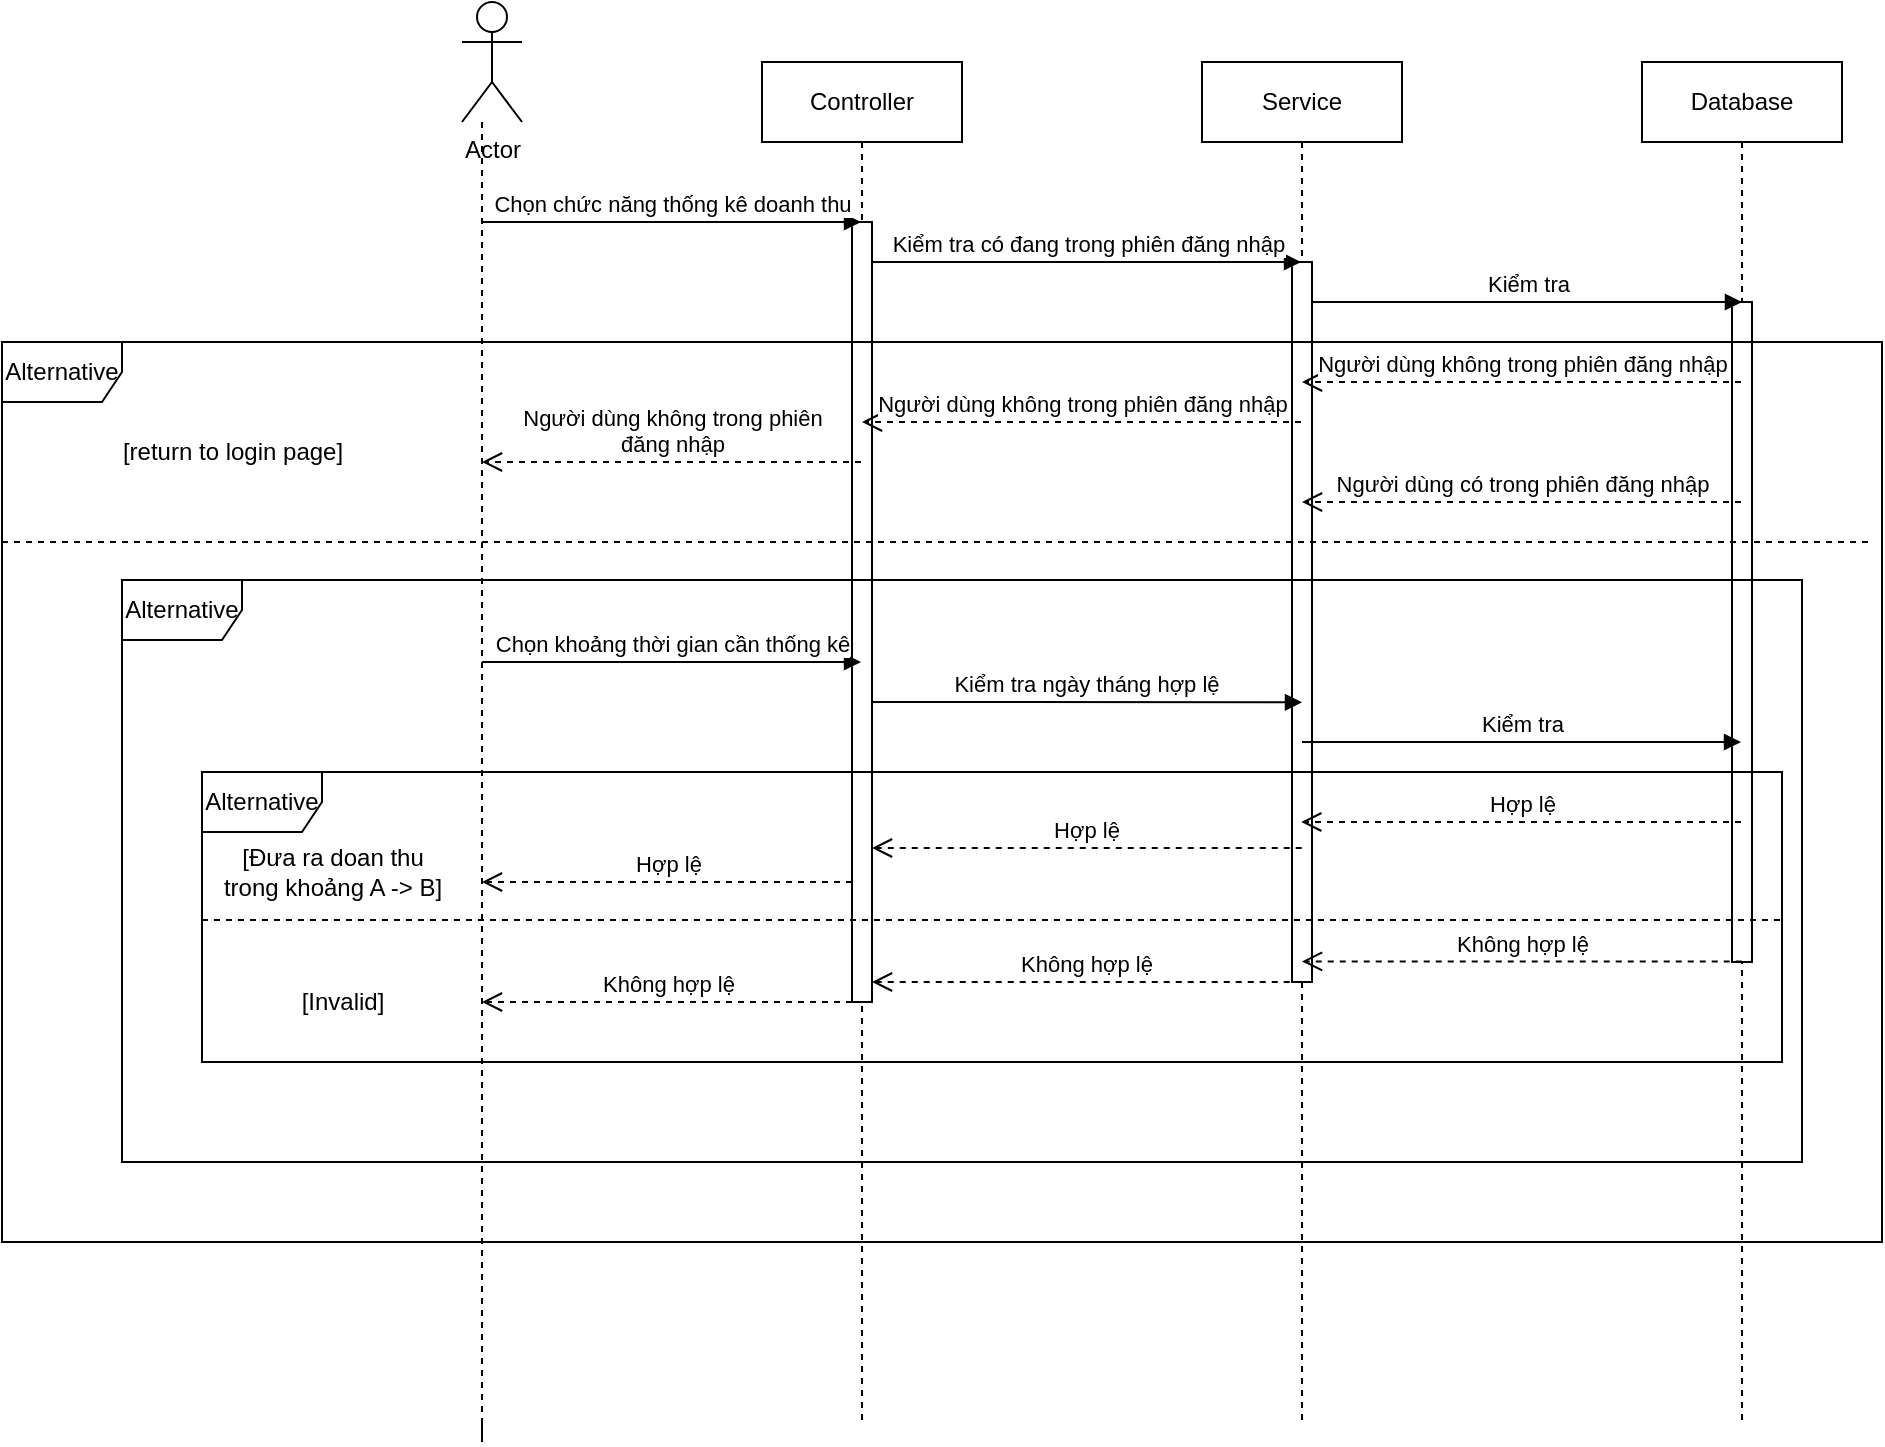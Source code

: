 <mxfile version="26.2.2">
  <diagram name="Page-1" id="4UJooiOb0DZuprkRTjQO">
    <mxGraphModel dx="1989" dy="571" grid="1" gridSize="10" guides="1" tooltips="1" connect="1" arrows="1" fold="1" page="1" pageScale="1" pageWidth="850" pageHeight="1100" math="0" shadow="0">
      <root>
        <mxCell id="0" />
        <mxCell id="1" parent="0" />
        <mxCell id="lm7kt7B4Gzffc_qZvz0Z-1" value="Controller" style="shape=umlLifeline;perimeter=lifelinePerimeter;whiteSpace=wrap;html=1;container=1;dropTarget=0;collapsible=0;recursiveResize=0;outlineConnect=0;portConstraint=eastwest;newEdgeStyle={&quot;curved&quot;:0,&quot;rounded&quot;:0};" vertex="1" parent="1">
          <mxGeometry x="-150" y="190" width="100" height="680" as="geometry" />
        </mxCell>
        <mxCell id="lm7kt7B4Gzffc_qZvz0Z-2" value="" style="html=1;points=[[0,0,0,0,5],[0,1,0,0,-5],[1,0,0,0,5],[1,1,0,0,-5]];perimeter=orthogonalPerimeter;outlineConnect=0;targetShapes=umlLifeline;portConstraint=eastwest;newEdgeStyle={&quot;curved&quot;:0,&quot;rounded&quot;:0};" vertex="1" parent="lm7kt7B4Gzffc_qZvz0Z-1">
          <mxGeometry x="45" y="80" width="10" height="390" as="geometry" />
        </mxCell>
        <mxCell id="lm7kt7B4Gzffc_qZvz0Z-3" style="edgeStyle=orthogonalEdgeStyle;rounded=0;orthogonalLoop=1;jettySize=auto;html=1;dashed=1;endArrow=none;startFill=0;" edge="1" parent="1" source="lm7kt7B4Gzffc_qZvz0Z-4">
          <mxGeometry relative="1" as="geometry">
            <mxPoint x="-290" y="870" as="targetPoint" />
            <Array as="points">
              <mxPoint x="-290" y="880" />
              <mxPoint x="-290" y="880" />
            </Array>
          </mxGeometry>
        </mxCell>
        <mxCell id="lm7kt7B4Gzffc_qZvz0Z-4" value="Actor" style="shape=umlActor;verticalLabelPosition=bottom;verticalAlign=top;html=1;" vertex="1" parent="1">
          <mxGeometry x="-300" y="160" width="30" height="60" as="geometry" />
        </mxCell>
        <mxCell id="lm7kt7B4Gzffc_qZvz0Z-5" value="Service" style="shape=umlLifeline;perimeter=lifelinePerimeter;whiteSpace=wrap;html=1;container=1;dropTarget=0;collapsible=0;recursiveResize=0;outlineConnect=0;portConstraint=eastwest;newEdgeStyle={&quot;curved&quot;:0,&quot;rounded&quot;:0};" vertex="1" parent="1">
          <mxGeometry x="70" y="190" width="100" height="680" as="geometry" />
        </mxCell>
        <mxCell id="lm7kt7B4Gzffc_qZvz0Z-6" value="" style="html=1;points=[[0,0,0,0,5],[0,1,0,0,-5],[1,0,0,0,5],[1,1,0,0,-5]];perimeter=orthogonalPerimeter;outlineConnect=0;targetShapes=umlLifeline;portConstraint=eastwest;newEdgeStyle={&quot;curved&quot;:0,&quot;rounded&quot;:0};" vertex="1" parent="lm7kt7B4Gzffc_qZvz0Z-5">
          <mxGeometry x="45" y="100" width="10" height="360" as="geometry" />
        </mxCell>
        <mxCell id="lm7kt7B4Gzffc_qZvz0Z-7" value="Database" style="shape=umlLifeline;perimeter=lifelinePerimeter;whiteSpace=wrap;html=1;container=1;dropTarget=0;collapsible=0;recursiveResize=0;outlineConnect=0;portConstraint=eastwest;newEdgeStyle={&quot;curved&quot;:0,&quot;rounded&quot;:0};" vertex="1" parent="1">
          <mxGeometry x="290" y="190" width="100" height="680" as="geometry" />
        </mxCell>
        <mxCell id="lm7kt7B4Gzffc_qZvz0Z-8" value="" style="html=1;points=[[0,0,0,0,5],[0,1,0,0,-5],[1,0,0,0,5],[1,1,0,0,-5]];perimeter=orthogonalPerimeter;outlineConnect=0;targetShapes=umlLifeline;portConstraint=eastwest;newEdgeStyle={&quot;curved&quot;:0,&quot;rounded&quot;:0};" vertex="1" parent="lm7kt7B4Gzffc_qZvz0Z-7">
          <mxGeometry x="45" y="120" width="10" height="330" as="geometry" />
        </mxCell>
        <mxCell id="lm7kt7B4Gzffc_qZvz0Z-9" value="Chọn chức năng thống kê doanh thu" style="html=1;verticalAlign=bottom;endArrow=block;curved=0;rounded=0;" edge="1" parent="1">
          <mxGeometry width="80" relative="1" as="geometry">
            <mxPoint x="-290" y="270" as="sourcePoint" />
            <mxPoint x="-100.5" y="270" as="targetPoint" />
            <Array as="points">
              <mxPoint x="-220" y="270" />
            </Array>
          </mxGeometry>
        </mxCell>
        <mxCell id="lm7kt7B4Gzffc_qZvz0Z-10" value="Kiểm tra có đang trong phiên đăng nhập" style="html=1;verticalAlign=bottom;endArrow=block;curved=0;rounded=0;" edge="1" parent="1" source="lm7kt7B4Gzffc_qZvz0Z-2" target="lm7kt7B4Gzffc_qZvz0Z-5">
          <mxGeometry width="80" relative="1" as="geometry">
            <mxPoint x="-80" y="290" as="sourcePoint" />
            <mxPoint x="89.5" y="290" as="targetPoint" />
            <Array as="points">
              <mxPoint x="-30" y="290" />
            </Array>
          </mxGeometry>
        </mxCell>
        <mxCell id="lm7kt7B4Gzffc_qZvz0Z-11" value="Kiểm tra" style="html=1;verticalAlign=bottom;endArrow=block;curved=0;rounded=0;" edge="1" parent="1" source="lm7kt7B4Gzffc_qZvz0Z-6">
          <mxGeometry width="80" relative="1" as="geometry">
            <mxPoint x="130" y="310" as="sourcePoint" />
            <mxPoint x="340" y="310" as="targetPoint" />
            <Array as="points">
              <mxPoint x="190" y="310" />
            </Array>
          </mxGeometry>
        </mxCell>
        <mxCell id="lm7kt7B4Gzffc_qZvz0Z-12" value="Người dùng không trong phiên đăng nhập" style="html=1;verticalAlign=bottom;endArrow=open;dashed=1;endSize=8;curved=0;rounded=0;" edge="1" parent="1">
          <mxGeometry relative="1" as="geometry">
            <mxPoint x="339.5" y="350" as="sourcePoint" />
            <mxPoint x="120" y="350" as="targetPoint" />
          </mxGeometry>
        </mxCell>
        <mxCell id="lm7kt7B4Gzffc_qZvz0Z-13" value="Người dùng không trong phiên đăng nhập" style="html=1;verticalAlign=bottom;endArrow=open;dashed=1;endSize=8;curved=0;rounded=0;" edge="1" parent="1">
          <mxGeometry relative="1" as="geometry">
            <mxPoint x="119.5" y="370" as="sourcePoint" />
            <mxPoint x="-100" y="370" as="targetPoint" />
          </mxGeometry>
        </mxCell>
        <mxCell id="lm7kt7B4Gzffc_qZvz0Z-14" value="Người dùng không trong phiên&lt;div&gt;đăng nhập&lt;/div&gt;" style="html=1;verticalAlign=bottom;endArrow=open;dashed=1;endSize=8;curved=0;rounded=0;" edge="1" parent="1">
          <mxGeometry x="-0.0" relative="1" as="geometry">
            <mxPoint x="-100.5" y="390" as="sourcePoint" />
            <mxPoint x="-290" y="390" as="targetPoint" />
            <mxPoint as="offset" />
          </mxGeometry>
        </mxCell>
        <mxCell id="lm7kt7B4Gzffc_qZvz0Z-15" value="Alternative" style="shape=umlFrame;whiteSpace=wrap;html=1;pointerEvents=0;" vertex="1" parent="1">
          <mxGeometry x="-530" y="330" width="940" height="450" as="geometry" />
        </mxCell>
        <mxCell id="lm7kt7B4Gzffc_qZvz0Z-16" value="[return to login page]" style="text;html=1;align=center;verticalAlign=middle;resizable=0;points=[];autosize=1;strokeColor=none;fillColor=none;rotation=0;" vertex="1" parent="1">
          <mxGeometry x="-480" y="370" width="130" height="30" as="geometry" />
        </mxCell>
        <mxCell id="lm7kt7B4Gzffc_qZvz0Z-17" value="" style="line;strokeWidth=1;fillColor=none;align=left;verticalAlign=middle;spacingTop=-1;spacingLeft=3;spacingRight=3;rotatable=0;labelPosition=right;points=[];portConstraint=eastwest;strokeColor=inherit;dashed=1;" vertex="1" parent="1">
          <mxGeometry x="-530" y="426" width="935" height="8" as="geometry" />
        </mxCell>
        <mxCell id="lm7kt7B4Gzffc_qZvz0Z-18" value="Người dùng có trong phiên đăng nhập" style="html=1;verticalAlign=bottom;endArrow=open;dashed=1;endSize=8;curved=0;rounded=0;" edge="1" parent="1" source="lm7kt7B4Gzffc_qZvz0Z-7">
          <mxGeometry relative="1" as="geometry">
            <mxPoint x="200" y="410" as="sourcePoint" />
            <mxPoint x="120" y="410" as="targetPoint" />
          </mxGeometry>
        </mxCell>
        <mxCell id="lm7kt7B4Gzffc_qZvz0Z-19" value="Alternative" style="shape=umlFrame;whiteSpace=wrap;html=1;pointerEvents=0;" vertex="1" parent="1">
          <mxGeometry x="-470" y="449" width="840" height="291" as="geometry" />
        </mxCell>
        <mxCell id="lm7kt7B4Gzffc_qZvz0Z-20" value="Chọn khoảng thời gian cần thống kê" style="html=1;verticalAlign=bottom;endArrow=block;curved=0;rounded=0;" edge="1" parent="1">
          <mxGeometry x="0.003" width="80" relative="1" as="geometry">
            <mxPoint x="-290" y="490" as="sourcePoint" />
            <mxPoint x="-100.5" y="490" as="targetPoint" />
            <Array as="points">
              <mxPoint x="-210" y="490" />
            </Array>
            <mxPoint as="offset" />
          </mxGeometry>
        </mxCell>
        <mxCell id="lm7kt7B4Gzffc_qZvz0Z-21" value="Kiểm tra ngày tháng hợp lệ" style="html=1;verticalAlign=bottom;endArrow=block;curved=0;rounded=0;entryX=0.5;entryY=0.493;entryDx=0;entryDy=0;entryPerimeter=0;" edge="1" parent="1">
          <mxGeometry width="80" relative="1" as="geometry">
            <mxPoint x="-95" y="510" as="sourcePoint" />
            <mxPoint x="120" y="510.17" as="targetPoint" />
            <Array as="points">
              <mxPoint x="-50" y="510" />
            </Array>
          </mxGeometry>
        </mxCell>
        <mxCell id="lm7kt7B4Gzffc_qZvz0Z-22" value="Kiểm tra" style="html=1;verticalAlign=bottom;endArrow=block;curved=0;rounded=0;" edge="1" parent="1">
          <mxGeometry width="80" relative="1" as="geometry">
            <mxPoint x="120" y="530" as="sourcePoint" />
            <mxPoint x="339.5" y="530" as="targetPoint" />
            <Array as="points">
              <mxPoint x="185" y="530" />
            </Array>
          </mxGeometry>
        </mxCell>
        <mxCell id="lm7kt7B4Gzffc_qZvz0Z-23" value="Alternative" style="shape=umlFrame;whiteSpace=wrap;html=1;pointerEvents=0;" vertex="1" parent="1">
          <mxGeometry x="-430" y="545" width="790" height="145" as="geometry" />
        </mxCell>
        <mxCell id="lm7kt7B4Gzffc_qZvz0Z-24" value="Hợp lệ" style="html=1;verticalAlign=bottom;endArrow=open;dashed=1;endSize=8;curved=0;rounded=0;" edge="1" parent="1">
          <mxGeometry relative="1" as="geometry">
            <mxPoint x="339.5" y="570" as="sourcePoint" />
            <mxPoint x="119.63" y="570" as="targetPoint" />
          </mxGeometry>
        </mxCell>
        <mxCell id="lm7kt7B4Gzffc_qZvz0Z-25" value="Hợp lệ" style="html=1;verticalAlign=bottom;endArrow=open;dashed=1;endSize=8;curved=0;rounded=0;" edge="1" parent="1">
          <mxGeometry relative="1" as="geometry">
            <mxPoint x="119.87" y="583" as="sourcePoint" />
            <mxPoint x="-95" y="583" as="targetPoint" />
          </mxGeometry>
        </mxCell>
        <mxCell id="lm7kt7B4Gzffc_qZvz0Z-26" value="Hợp lệ" style="html=1;verticalAlign=bottom;endArrow=open;dashed=1;endSize=8;curved=0;rounded=0;" edge="1" parent="1" source="lm7kt7B4Gzffc_qZvz0Z-2">
          <mxGeometry relative="1" as="geometry">
            <mxPoint x="-130" y="600" as="sourcePoint" />
            <mxPoint x="-290.0" y="600" as="targetPoint" />
          </mxGeometry>
        </mxCell>
        <mxCell id="lm7kt7B4Gzffc_qZvz0Z-27" value="[Đưa ra doan thu&lt;div&gt;trong khoảng A -&amp;gt; B]&lt;/div&gt;" style="text;html=1;align=center;verticalAlign=middle;resizable=0;points=[];autosize=1;strokeColor=none;fillColor=none;" vertex="1" parent="1">
          <mxGeometry x="-430" y="574.5" width="130" height="40" as="geometry" />
        </mxCell>
        <mxCell id="lm7kt7B4Gzffc_qZvz0Z-28" value="" style="line;strokeWidth=1;fillColor=none;align=left;verticalAlign=middle;spacingTop=-1;spacingLeft=3;spacingRight=3;rotatable=0;labelPosition=right;points=[];portConstraint=eastwest;strokeColor=inherit;dashed=1;" vertex="1" parent="1">
          <mxGeometry x="-430" y="615" width="790" height="8" as="geometry" />
        </mxCell>
        <mxCell id="lm7kt7B4Gzffc_qZvz0Z-29" value="Không hợp lệ" style="html=1;verticalAlign=bottom;endArrow=open;dashed=1;endSize=8;curved=0;rounded=0;" edge="1" parent="1">
          <mxGeometry relative="1" as="geometry">
            <mxPoint x="339.87" y="639.7" as="sourcePoint" />
            <mxPoint x="120.0" y="639.7" as="targetPoint" />
          </mxGeometry>
        </mxCell>
        <mxCell id="lm7kt7B4Gzffc_qZvz0Z-30" value="Không hợp lệ" style="html=1;verticalAlign=bottom;endArrow=open;dashed=1;endSize=8;curved=0;rounded=0;" edge="1" parent="1" target="lm7kt7B4Gzffc_qZvz0Z-2">
          <mxGeometry relative="1" as="geometry">
            <mxPoint x="119.87" y="650" as="sourcePoint" />
            <mxPoint x="-90" y="650" as="targetPoint" />
          </mxGeometry>
        </mxCell>
        <mxCell id="lm7kt7B4Gzffc_qZvz0Z-31" value="Không hợp lệ" style="html=1;verticalAlign=bottom;endArrow=open;dashed=1;endSize=8;curved=0;rounded=0;" edge="1" parent="1">
          <mxGeometry relative="1" as="geometry">
            <mxPoint x="-105" y="660" as="sourcePoint" />
            <mxPoint x="-290" y="660" as="targetPoint" />
          </mxGeometry>
        </mxCell>
        <mxCell id="lm7kt7B4Gzffc_qZvz0Z-32" value="[Invalid]" style="text;html=1;align=center;verticalAlign=middle;resizable=0;points=[];autosize=1;strokeColor=none;fillColor=none;" vertex="1" parent="1">
          <mxGeometry x="-390" y="645" width="60" height="30" as="geometry" />
        </mxCell>
      </root>
    </mxGraphModel>
  </diagram>
</mxfile>
